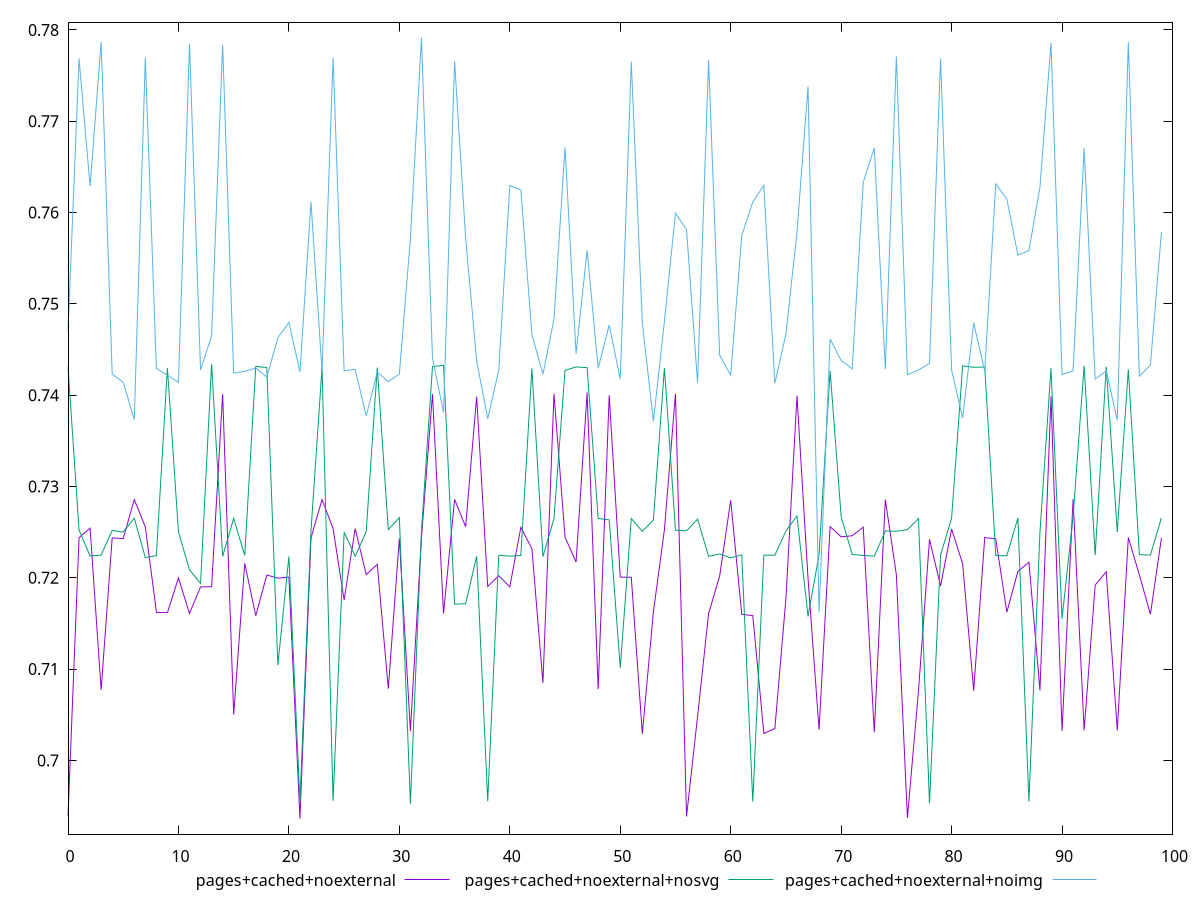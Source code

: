 $_pagesCachedNoexternal <<EOF
0.6939062035722915
0.7243933446217787
0.7254340660176263
0.7077377116089616
0.7243657359343735
0.7242902082451255
0.7285716214027427
0.7255666941632728
0.7161702250990701
0.7161704166757413
0.71998770306431
0.7160917835998779
0.7189996658683573
0.7190195219850818
0.7401314883228963
0.7050095303391337
0.7215759861902097
0.7158418905709695
0.7203025420212729
0.7199563192949395
0.7200693897442045
0.693633431382311
0.7243589630081337
0.728556178603274
0.7253992900297732
0.717566930498178
0.7253905477265402
0.7203447666970715
0.721475370201183
0.7078548315183223
0.7243172894248819
0.7032148922227457
0.7243509450007355
0.7401301140197276
0.7160832261031232
0.728581497983053
0.7255896759978938
0.7398347052158339
0.7190470371410346
0.7202305100019967
0.7190016842185475
0.7255235799489435
0.7231882162928887
0.7084886989892675
0.7401512175674978
0.7244574120719818
0.7217217958924386
0.7403007450655116
0.7077981577287369
0.7399802823189373
0.7200741844384584
0.7200534593177843
0.7029204508617969
0.7162454740224549
0.7252706424491231
0.7401492803115144
0.6938570846009307
0.7047927791553852
0.7160818739023148
0.7201856764196236
0.7284899850158351
0.7159994748952065
0.7158564379543947
0.7029467100163762
0.7034884168573806
0.7177327357033287
0.7399466900375606
0.7199369116106564
0.7033687856457743
0.7255953433222766
0.7244857695132708
0.7245990648194612
0.7255471813747002
0.7030753122729471
0.7285681313589245
0.7203274435297154
0.6936985149463072
0.7075998136597653
0.7242059203153574
0.7190882774892664
0.725344221918499
0.7215391447782779
0.7076393181415469
0.7244028722093657
0.7242649147160795
0.7162311313495421
0.7206908938851256
0.7217041365021265
0.7076773123147501
0.7398610774724613
0.7032292440588059
0.7286241809713596
0.703293376471411
0.7192087400318745
0.7206506451860067
0.7032928863863126
0.7244061733317705
0.7203112581836072
0.7159949136449397
0.7243708565926502
EOF
$_pagesCachedNoexternalNosvg <<EOF
0.7431099333946388
0.7252214835723351
0.7223783763953157
0.7224841695556843
0.7251862280834803
0.7250077227898342
0.7265367562288665
0.7222081612522018
0.7224225654637121
0.7429827411658523
0.7250240983695891
0.7208705707042413
0.7193862249691345
0.7433953975027573
0.7223523641131732
0.7265032414573623
0.7224369196387357
0.7431493403769837
0.7430207295125499
0.7104367271423918
0.7223301418562574
0.6955085809575299
0.7251505192048038
0.7430096948268173
0.6955791200595105
0.7249851248385558
0.7223578043642229
0.7250442625725085
0.7430129327568683
0.7252744874473429
0.726587292838594
0.6952478887018282
0.725059025060114
0.743140460891734
0.7432610997309935
0.7171102794803085
0.7171574016333571
0.7223639098945168
0.6955381240290849
0.72246312674585
0.7223704098767203
0.722438465508295
0.742937632749763
0.7223216288580764
0.726499513622253
0.7427187896742836
0.7430969241254121
0.7430085822928569
0.7264957325266657
0.7263378626552235
0.7101377952085194
0.7264896016115092
0.725091320117199
0.7263225702232288
0.7429945342604936
0.725211182811151
0.7251478355808868
0.7264155403532041
0.7223543211175908
0.722608509881939
0.7221759904615012
0.722511473012841
0.6954841183822879
0.722473498630901
0.7224741869441698
0.7251319996387072
0.7267747258117077
0.7157635489025321
0.7225246175688386
0.7426776741920159
0.7267087763651052
0.7225522627486864
0.7224437788896401
0.7223624491096872
0.7251365909501188
0.7250972841645769
0.7252752839869447
0.7264811646922338
0.695324971786852
0.7224843887892309
0.7265274244982625
0.743204849663956
0.7430525144602319
0.743085479843577
0.7224160650553262
0.7224188224903801
0.7265379005798736
0.6954922014780043
0.724997770298927
0.7429475101664478
0.7155135303743018
0.7267272919064967
0.7432376532437743
0.722476573362867
0.7431035472241235
0.7250139046711631
0.7428285143780358
0.7225306648598786
0.7224892769998883
0.7265685612803336
EOF
$_pagesCachedNoexternalNoimg <<EOF
0.747027604834135
0.7768569941829364
0.7628883116303459
0.7787019132856986
0.7423114132067349
0.7414144395389354
0.7373225284317089
0.7769624448205881
0.7429287810406683
0.7421785475337955
0.7414138440660519
0.7784746343048559
0.742758490301338
0.7464811142977159
0.7783941067277618
0.7424092959748577
0.7426187077937243
0.7429610302110546
0.7419859948453036
0.7462808476425588
0.7479742589230249
0.7425621232835351
0.7611755186601917
0.742577333770003
0.7769587298750307
0.7426727482319518
0.742827865678288
0.737736721614569
0.7425273470235504
0.7414835937748734
0.7423106760666255
0.7571583131262336
0.7791282319335076
0.7441009195010412
0.7380954545729304
0.7765456398563222
0.7572529975109066
0.7437453545981092
0.7374145946050615
0.7427378407105778
0.7629621315675078
0.7624609509330759
0.746638279284417
0.74228911134283
0.748321037666438
0.7671654879654173
0.7445334832608603
0.7558621109607795
0.7429412051870369
0.7476826961390196
0.7417404398301719
0.7765152287767424
0.7479326407146571
0.7371551063622097
0.74810244687367
0.7599315145029729
0.7581489819096737
0.7413761735182445
0.7766834353280501
0.7443898652673562
0.7421688320128174
0.7574645548190497
0.761153485293286
0.7629939109951428
0.7413022841221203
0.746697937314618
0.7578526178955869
0.7737886557605629
0.7162280112814366
0.7461473088398242
0.7438008278510883
0.7428870140524668
0.7633157029231815
0.7670776493446297
0.7428754788030488
0.7770905608995374
0.7422357927706251
0.7427487402685332
0.7434889914156417
0.7768513663966411
0.742762383719463
0.7374802097558774
0.7479157654382286
0.7426155718198766
0.7631345180656777
0.761491283896806
0.7553321945907088
0.7558370185090577
0.7627920348952714
0.7785683904624878
0.7422607131368677
0.74265712017367
0.7670614854955008
0.7417630372162933
0.742661251614031
0.7372660835193262
0.7786806688982503
0.7420654505364382
0.7433050816229633
0.7578723393149758
EOF
set key outside below
set terminal pngcairo
set output "report_00006_2020-11-02T20-21-41.718Z/performance_score/performance_score_pages+cached+noexternal_pages+cached+noexternal+nosvg_pages+cached+noexternal+noimg.png"
set yrange [0.6919235353712871:0.7808381279445314]
plot $_pagesCachedNoexternal title "pages+cached+noexternal" with line ,$_pagesCachedNoexternalNosvg title "pages+cached+noexternal+nosvg" with line ,$_pagesCachedNoexternalNoimg title "pages+cached+noexternal+noimg" with line ,